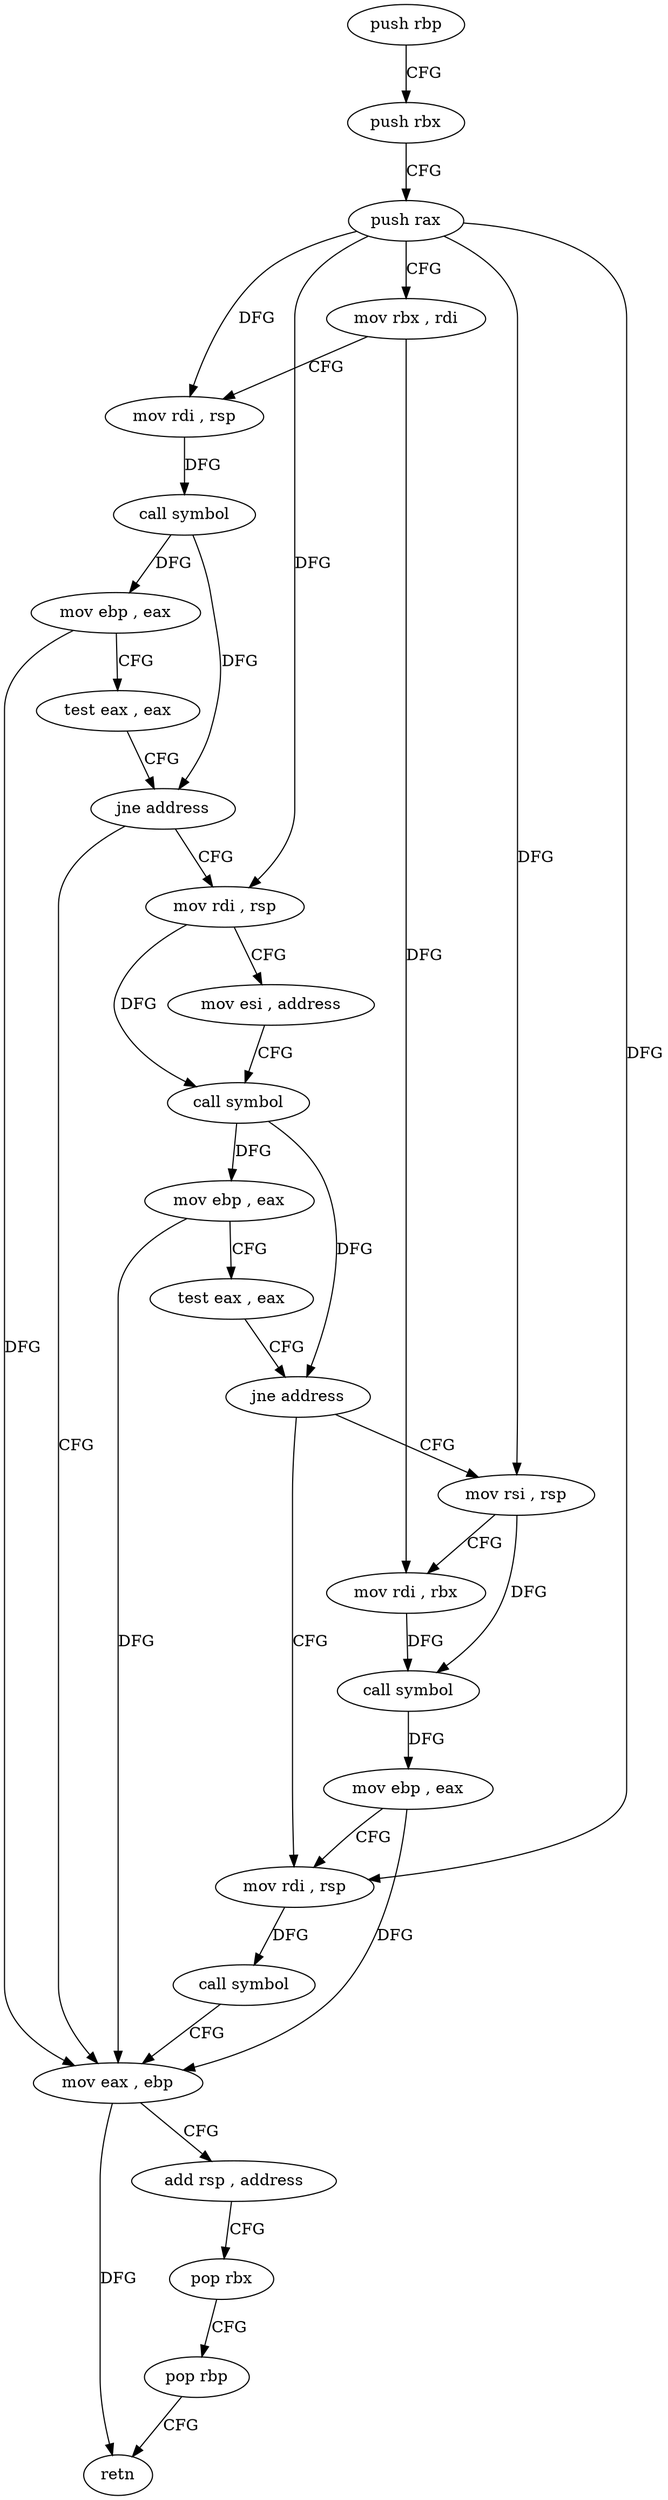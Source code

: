 digraph "func" {
"174112" [label = "push rbp" ]
"174113" [label = "push rbx" ]
"174114" [label = "push rax" ]
"174115" [label = "mov rbx , rdi" ]
"174118" [label = "mov rdi , rsp" ]
"174121" [label = "call symbol" ]
"174126" [label = "mov ebp , eax" ]
"174128" [label = "test eax , eax" ]
"174130" [label = "jne address" ]
"174172" [label = "mov eax , ebp" ]
"174132" [label = "mov rdi , rsp" ]
"174174" [label = "add rsp , address" ]
"174178" [label = "pop rbx" ]
"174179" [label = "pop rbp" ]
"174180" [label = "retn" ]
"174135" [label = "mov esi , address" ]
"174140" [label = "call symbol" ]
"174145" [label = "mov ebp , eax" ]
"174147" [label = "test eax , eax" ]
"174149" [label = "jne address" ]
"174164" [label = "mov rdi , rsp" ]
"174151" [label = "mov rsi , rsp" ]
"174167" [label = "call symbol" ]
"174154" [label = "mov rdi , rbx" ]
"174157" [label = "call symbol" ]
"174162" [label = "mov ebp , eax" ]
"174112" -> "174113" [ label = "CFG" ]
"174113" -> "174114" [ label = "CFG" ]
"174114" -> "174115" [ label = "CFG" ]
"174114" -> "174118" [ label = "DFG" ]
"174114" -> "174132" [ label = "DFG" ]
"174114" -> "174164" [ label = "DFG" ]
"174114" -> "174151" [ label = "DFG" ]
"174115" -> "174118" [ label = "CFG" ]
"174115" -> "174154" [ label = "DFG" ]
"174118" -> "174121" [ label = "DFG" ]
"174121" -> "174126" [ label = "DFG" ]
"174121" -> "174130" [ label = "DFG" ]
"174126" -> "174128" [ label = "CFG" ]
"174126" -> "174172" [ label = "DFG" ]
"174128" -> "174130" [ label = "CFG" ]
"174130" -> "174172" [ label = "CFG" ]
"174130" -> "174132" [ label = "CFG" ]
"174172" -> "174174" [ label = "CFG" ]
"174172" -> "174180" [ label = "DFG" ]
"174132" -> "174135" [ label = "CFG" ]
"174132" -> "174140" [ label = "DFG" ]
"174174" -> "174178" [ label = "CFG" ]
"174178" -> "174179" [ label = "CFG" ]
"174179" -> "174180" [ label = "CFG" ]
"174135" -> "174140" [ label = "CFG" ]
"174140" -> "174145" [ label = "DFG" ]
"174140" -> "174149" [ label = "DFG" ]
"174145" -> "174147" [ label = "CFG" ]
"174145" -> "174172" [ label = "DFG" ]
"174147" -> "174149" [ label = "CFG" ]
"174149" -> "174164" [ label = "CFG" ]
"174149" -> "174151" [ label = "CFG" ]
"174164" -> "174167" [ label = "DFG" ]
"174151" -> "174154" [ label = "CFG" ]
"174151" -> "174157" [ label = "DFG" ]
"174167" -> "174172" [ label = "CFG" ]
"174154" -> "174157" [ label = "DFG" ]
"174157" -> "174162" [ label = "DFG" ]
"174162" -> "174164" [ label = "CFG" ]
"174162" -> "174172" [ label = "DFG" ]
}
